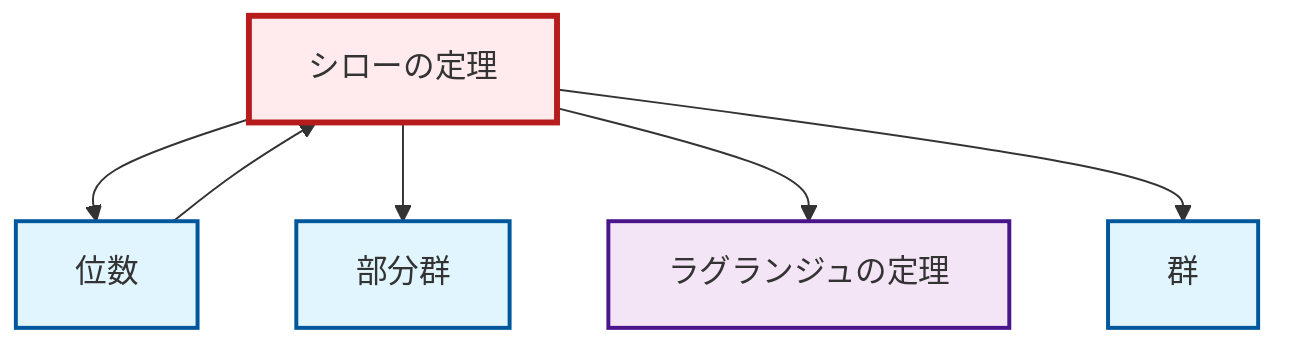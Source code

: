graph TD
    classDef definition fill:#e1f5fe,stroke:#01579b,stroke-width:2px
    classDef theorem fill:#f3e5f5,stroke:#4a148c,stroke-width:2px
    classDef axiom fill:#fff3e0,stroke:#e65100,stroke-width:2px
    classDef example fill:#e8f5e9,stroke:#1b5e20,stroke-width:2px
    classDef current fill:#ffebee,stroke:#b71c1c,stroke-width:3px
    thm-sylow["シローの定理"]:::theorem
    thm-lagrange["ラグランジュの定理"]:::theorem
    def-group["群"]:::definition
    def-order["位数"]:::definition
    def-subgroup["部分群"]:::definition
    def-order --> thm-sylow
    thm-sylow --> def-order
    thm-sylow --> def-subgroup
    thm-sylow --> thm-lagrange
    thm-sylow --> def-group
    class thm-sylow current